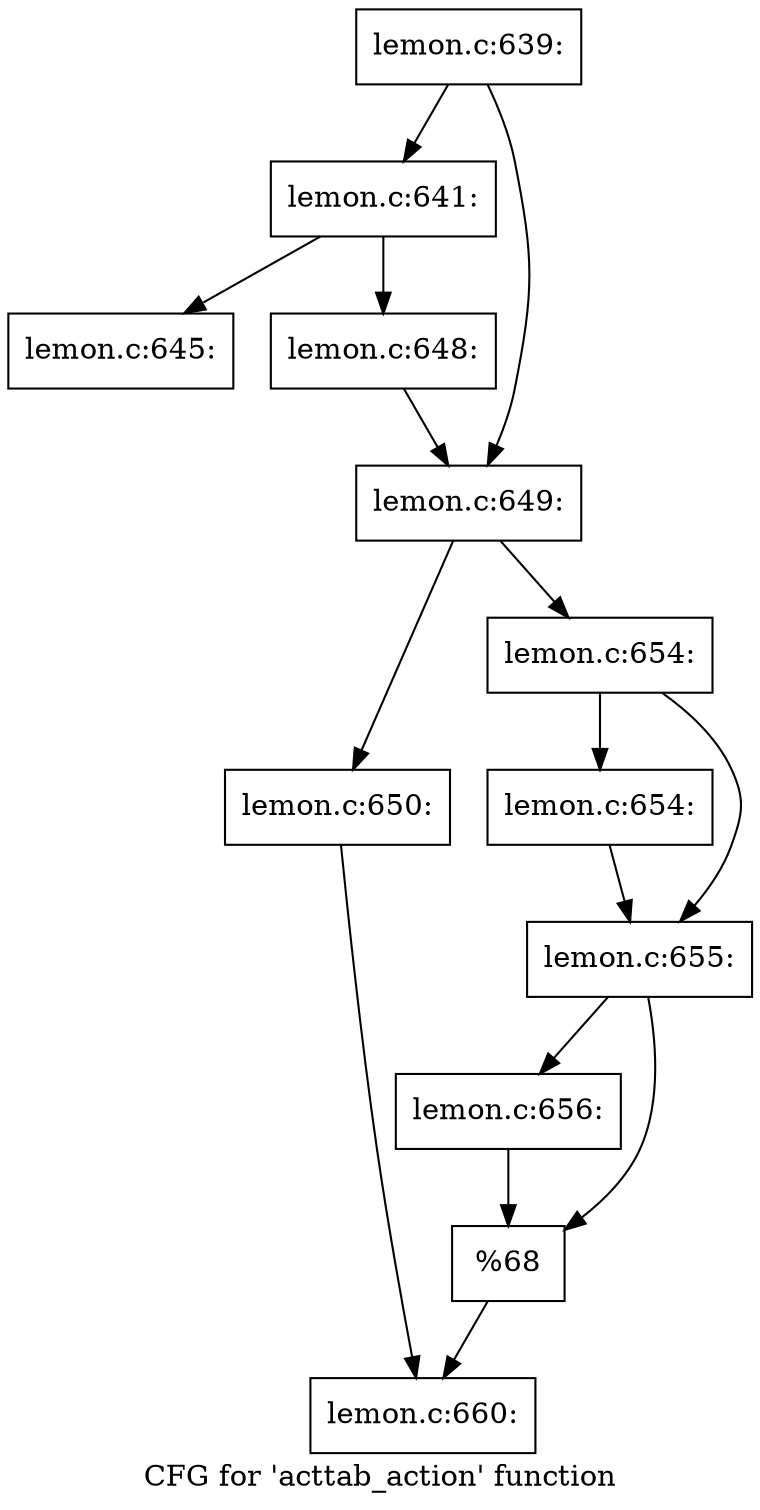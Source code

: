 digraph "CFG for 'acttab_action' function" {
	label="CFG for 'acttab_action' function";

	Node0x56256528cae0 [shape=record,label="{lemon.c:639:}"];
	Node0x56256528cae0 -> Node0x562565298140;
	Node0x56256528cae0 -> Node0x562565298190;
	Node0x562565298140 [shape=record,label="{lemon.c:641:}"];
	Node0x562565298140 -> Node0x562565299230;
	Node0x562565298140 -> Node0x5625652998a0;
	Node0x562565299230 [shape=record,label="{lemon.c:645:}"];
	Node0x5625652998a0 [shape=record,label="{lemon.c:648:}"];
	Node0x5625652998a0 -> Node0x562565298190;
	Node0x562565298190 [shape=record,label="{lemon.c:649:}"];
	Node0x562565298190 -> Node0x56256529a030;
	Node0x562565298190 -> Node0x56256529a290;
	Node0x56256529a030 [shape=record,label="{lemon.c:650:}"];
	Node0x56256529a030 -> Node0x56256529a240;
	Node0x56256529a290 [shape=record,label="{lemon.c:654:}"];
	Node0x56256529a290 -> Node0x56256529b190;
	Node0x56256529a290 -> Node0x56256529b1e0;
	Node0x56256529b190 [shape=record,label="{lemon.c:654:}"];
	Node0x56256529b190 -> Node0x56256529b1e0;
	Node0x56256529b1e0 [shape=record,label="{lemon.c:655:}"];
	Node0x56256529b1e0 -> Node0x56256529ba70;
	Node0x56256529b1e0 -> Node0x56256529bac0;
	Node0x56256529ba70 [shape=record,label="{lemon.c:656:}"];
	Node0x56256529ba70 -> Node0x56256529bac0;
	Node0x56256529bac0 [shape=record,label="{%68}"];
	Node0x56256529bac0 -> Node0x56256529a240;
	Node0x56256529a240 [shape=record,label="{lemon.c:660:}"];
}
